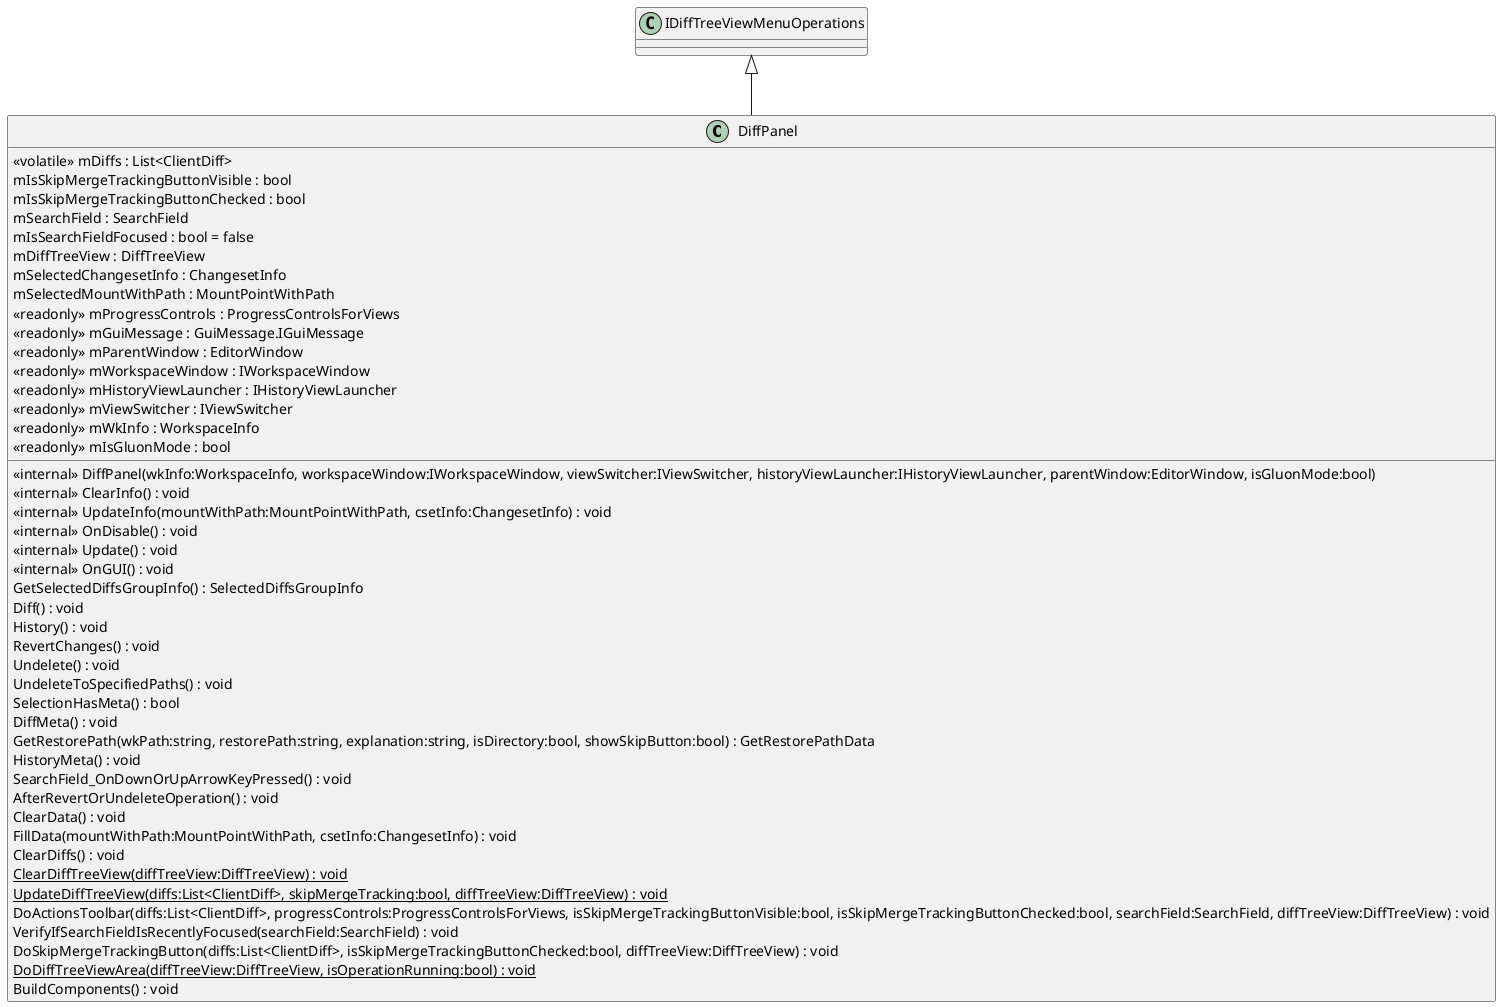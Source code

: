 @startuml
class DiffPanel {
    <<internal>> DiffPanel(wkInfo:WorkspaceInfo, workspaceWindow:IWorkspaceWindow, viewSwitcher:IViewSwitcher, historyViewLauncher:IHistoryViewLauncher, parentWindow:EditorWindow, isGluonMode:bool)
    <<internal>> ClearInfo() : void
    <<internal>> UpdateInfo(mountWithPath:MountPointWithPath, csetInfo:ChangesetInfo) : void
    <<internal>> OnDisable() : void
    <<internal>> Update() : void
    <<internal>> OnGUI() : void
    GetSelectedDiffsGroupInfo() : SelectedDiffsGroupInfo
    Diff() : void
    History() : void
    RevertChanges() : void
    Undelete() : void
    UndeleteToSpecifiedPaths() : void
    SelectionHasMeta() : bool
    DiffMeta() : void
    GetRestorePath(wkPath:string, restorePath:string, explanation:string, isDirectory:bool, showSkipButton:bool) : GetRestorePathData
    HistoryMeta() : void
    SearchField_OnDownOrUpArrowKeyPressed() : void
    AfterRevertOrUndeleteOperation() : void
    ClearData() : void
    FillData(mountWithPath:MountPointWithPath, csetInfo:ChangesetInfo) : void
    ClearDiffs() : void
    {static} ClearDiffTreeView(diffTreeView:DiffTreeView) : void
    {static} UpdateDiffTreeView(diffs:List<ClientDiff>, skipMergeTracking:bool, diffTreeView:DiffTreeView) : void
    DoActionsToolbar(diffs:List<ClientDiff>, progressControls:ProgressControlsForViews, isSkipMergeTrackingButtonVisible:bool, isSkipMergeTrackingButtonChecked:bool, searchField:SearchField, diffTreeView:DiffTreeView) : void
    VerifyIfSearchFieldIsRecentlyFocused(searchField:SearchField) : void
    DoSkipMergeTrackingButton(diffs:List<ClientDiff>, isSkipMergeTrackingButtonChecked:bool, diffTreeView:DiffTreeView) : void
    {static} DoDiffTreeViewArea(diffTreeView:DiffTreeView, isOperationRunning:bool) : void
    BuildComponents() : void
    <<volatile>> mDiffs : List<ClientDiff>
    mIsSkipMergeTrackingButtonVisible : bool
    mIsSkipMergeTrackingButtonChecked : bool
    mSearchField : SearchField
    mIsSearchFieldFocused : bool = false
    mDiffTreeView : DiffTreeView
    mSelectedChangesetInfo : ChangesetInfo
    mSelectedMountWithPath : MountPointWithPath
    <<readonly>> mProgressControls : ProgressControlsForViews
    <<readonly>> mGuiMessage : GuiMessage.IGuiMessage
    <<readonly>> mParentWindow : EditorWindow
    <<readonly>> mWorkspaceWindow : IWorkspaceWindow
    <<readonly>> mHistoryViewLauncher : IHistoryViewLauncher
    <<readonly>> mViewSwitcher : IViewSwitcher
    <<readonly>> mWkInfo : WorkspaceInfo
    <<readonly>> mIsGluonMode : bool
}
IDiffTreeViewMenuOperations <|-- DiffPanel
@enduml
